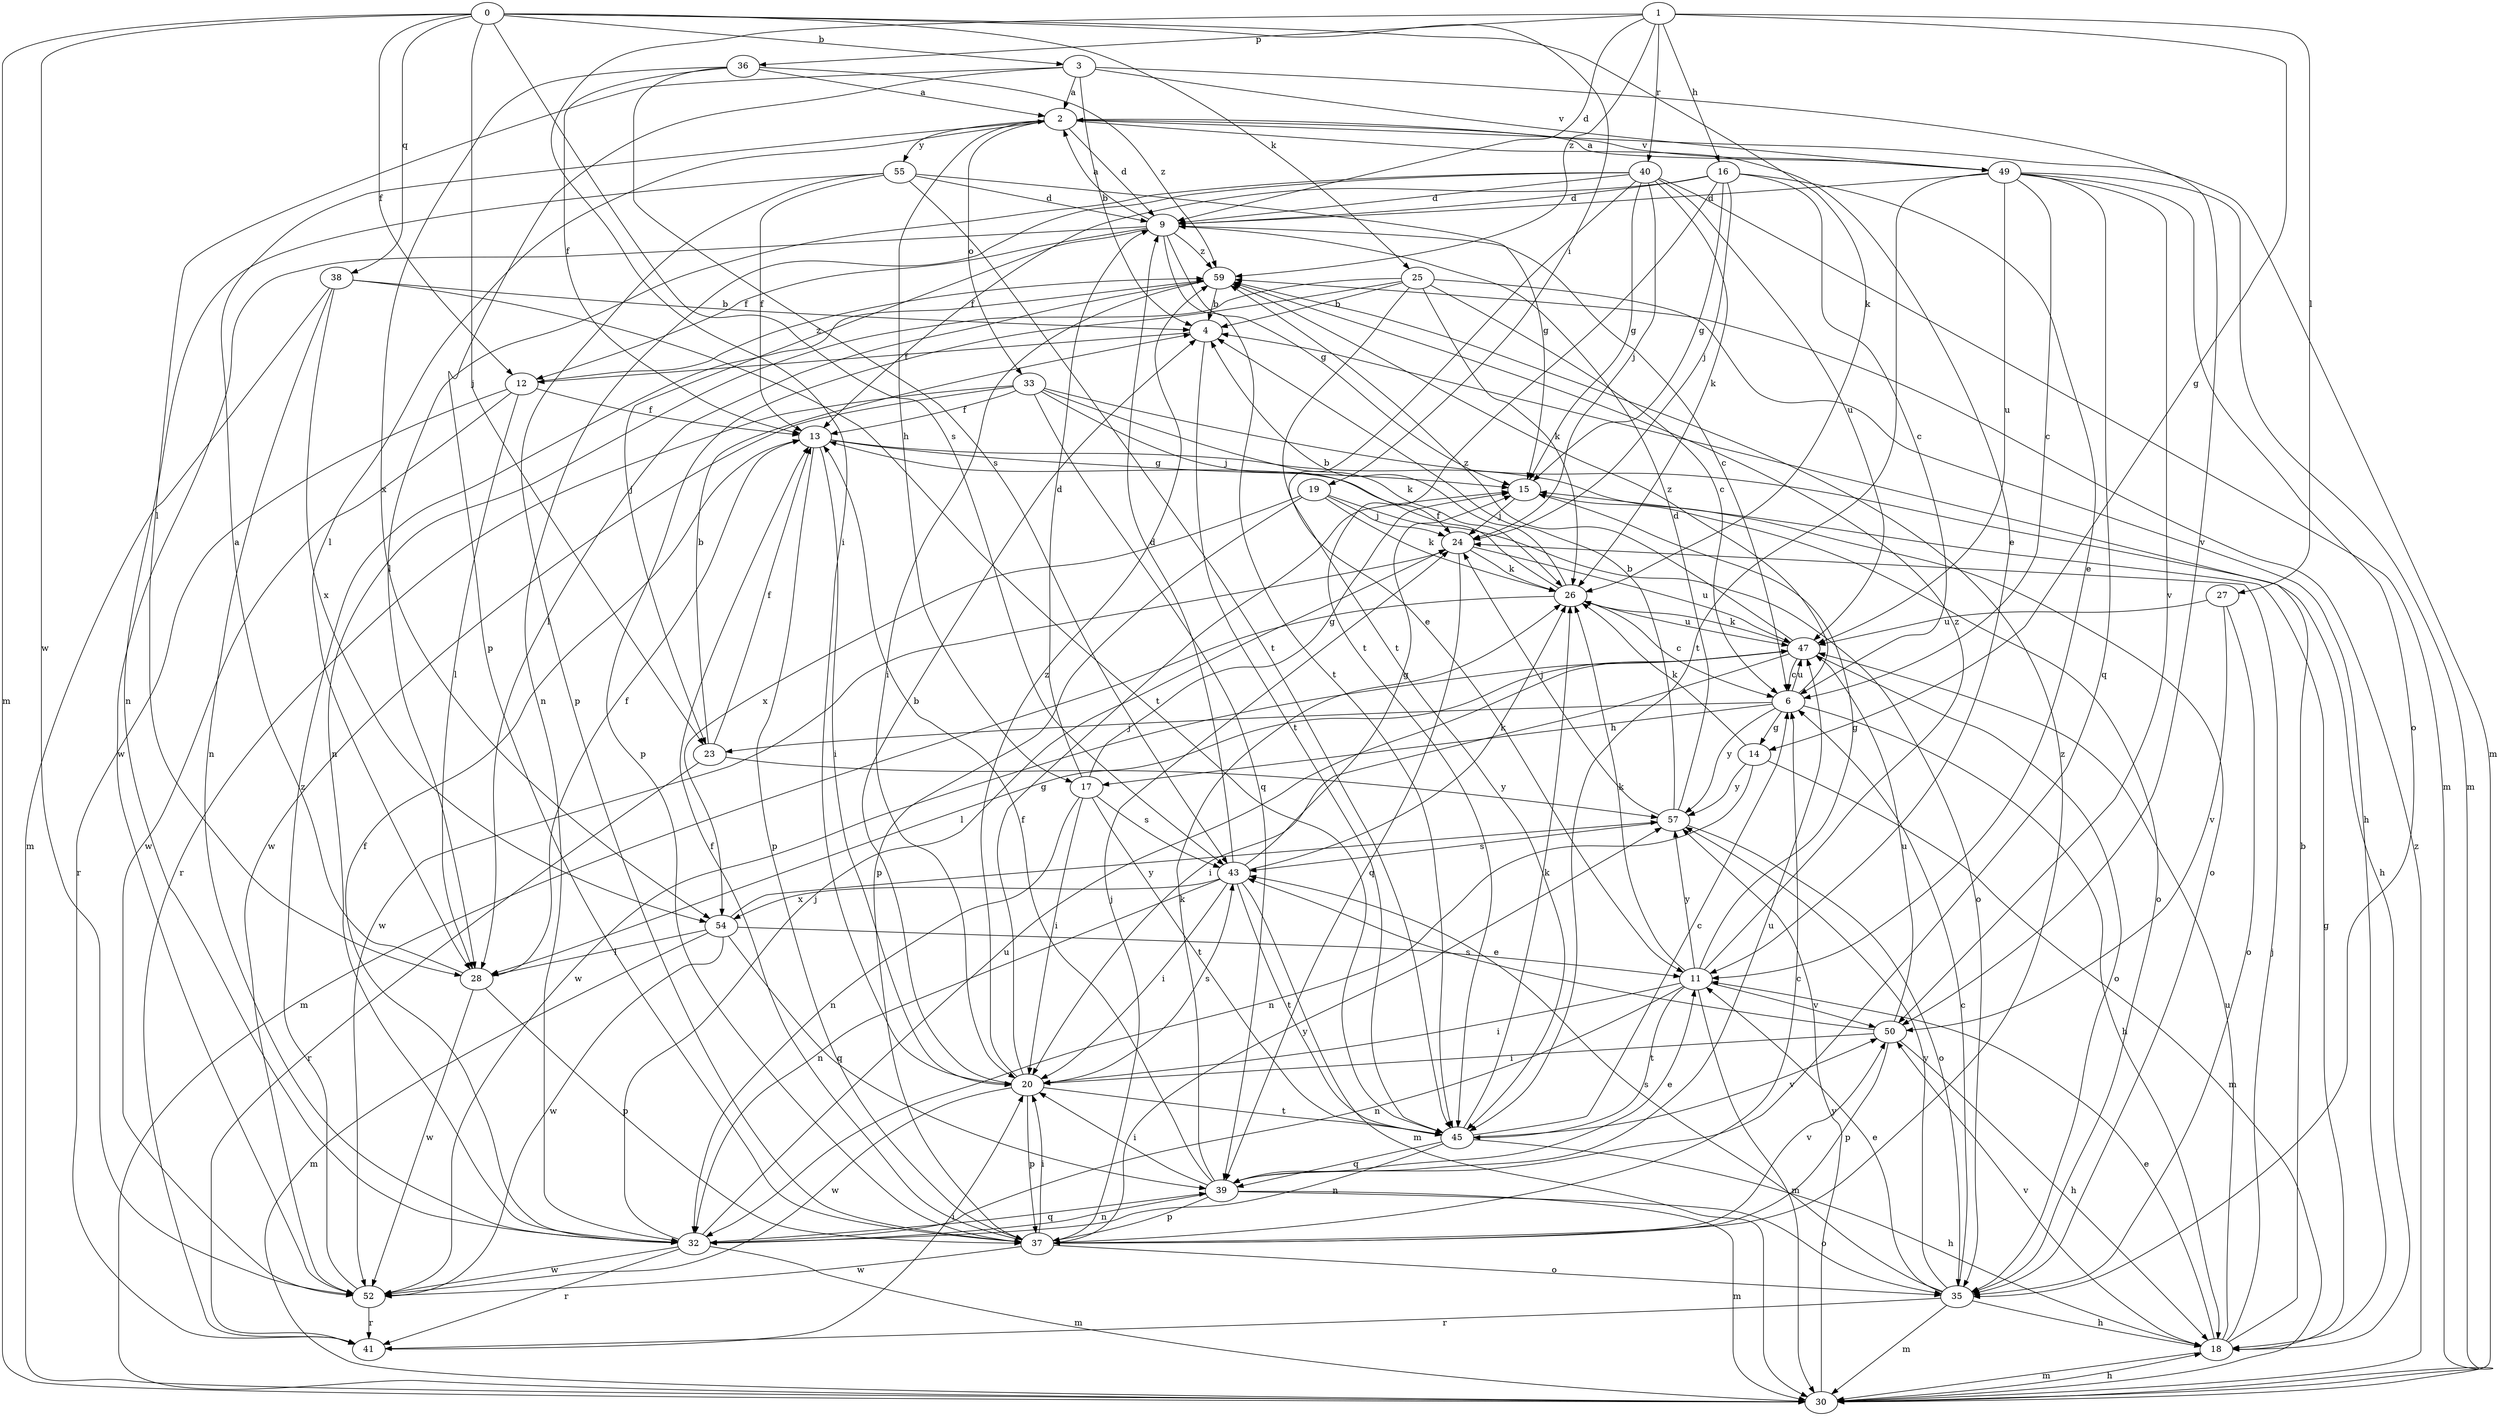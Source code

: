 strict digraph  {
0;
1;
2;
3;
4;
6;
9;
11;
12;
13;
14;
15;
16;
17;
18;
19;
20;
23;
24;
25;
26;
27;
28;
30;
32;
33;
35;
36;
37;
38;
39;
40;
41;
43;
45;
47;
49;
50;
52;
54;
55;
57;
59;
0 -> 3  [label=b];
0 -> 12  [label=f];
0 -> 19  [label=i];
0 -> 23  [label=j];
0 -> 25  [label=k];
0 -> 26  [label=k];
0 -> 30  [label=m];
0 -> 38  [label=q];
0 -> 43  [label=s];
0 -> 52  [label=w];
1 -> 9  [label=d];
1 -> 14  [label=g];
1 -> 16  [label=h];
1 -> 20  [label=i];
1 -> 27  [label=l];
1 -> 36  [label=p];
1 -> 40  [label=r];
1 -> 59  [label=z];
2 -> 9  [label=d];
2 -> 11  [label=e];
2 -> 17  [label=h];
2 -> 28  [label=l];
2 -> 30  [label=m];
2 -> 33  [label=o];
2 -> 49  [label=v];
2 -> 55  [label=y];
3 -> 2  [label=a];
3 -> 4  [label=b];
3 -> 28  [label=l];
3 -> 37  [label=p];
3 -> 49  [label=v];
3 -> 50  [label=v];
4 -> 12  [label=f];
4 -> 45  [label=t];
6 -> 14  [label=g];
6 -> 17  [label=h];
6 -> 18  [label=h];
6 -> 23  [label=j];
6 -> 47  [label=u];
6 -> 57  [label=y];
6 -> 59  [label=z];
9 -> 2  [label=a];
9 -> 6  [label=c];
9 -> 12  [label=f];
9 -> 15  [label=g];
9 -> 23  [label=j];
9 -> 45  [label=t];
9 -> 52  [label=w];
9 -> 59  [label=z];
11 -> 15  [label=g];
11 -> 20  [label=i];
11 -> 26  [label=k];
11 -> 30  [label=m];
11 -> 32  [label=n];
11 -> 45  [label=t];
11 -> 50  [label=v];
11 -> 57  [label=y];
11 -> 59  [label=z];
12 -> 13  [label=f];
12 -> 28  [label=l];
12 -> 41  [label=r];
12 -> 52  [label=w];
12 -> 59  [label=z];
13 -> 15  [label=g];
13 -> 20  [label=i];
13 -> 35  [label=o];
13 -> 37  [label=p];
14 -> 26  [label=k];
14 -> 30  [label=m];
14 -> 32  [label=n];
14 -> 57  [label=y];
15 -> 24  [label=j];
15 -> 35  [label=o];
16 -> 6  [label=c];
16 -> 9  [label=d];
16 -> 11  [label=e];
16 -> 13  [label=f];
16 -> 15  [label=g];
16 -> 24  [label=j];
16 -> 45  [label=t];
17 -> 9  [label=d];
17 -> 15  [label=g];
17 -> 20  [label=i];
17 -> 32  [label=n];
17 -> 43  [label=s];
17 -> 45  [label=t];
18 -> 4  [label=b];
18 -> 11  [label=e];
18 -> 15  [label=g];
18 -> 24  [label=j];
18 -> 30  [label=m];
18 -> 47  [label=u];
18 -> 50  [label=v];
19 -> 24  [label=j];
19 -> 26  [label=k];
19 -> 35  [label=o];
19 -> 37  [label=p];
19 -> 54  [label=x];
20 -> 4  [label=b];
20 -> 15  [label=g];
20 -> 37  [label=p];
20 -> 43  [label=s];
20 -> 45  [label=t];
20 -> 52  [label=w];
20 -> 59  [label=z];
23 -> 4  [label=b];
23 -> 13  [label=f];
23 -> 41  [label=r];
23 -> 57  [label=y];
24 -> 26  [label=k];
24 -> 39  [label=q];
24 -> 47  [label=u];
24 -> 52  [label=w];
25 -> 4  [label=b];
25 -> 6  [label=c];
25 -> 11  [label=e];
25 -> 18  [label=h];
25 -> 26  [label=k];
25 -> 32  [label=n];
25 -> 37  [label=p];
26 -> 4  [label=b];
26 -> 6  [label=c];
26 -> 13  [label=f];
26 -> 30  [label=m];
26 -> 47  [label=u];
27 -> 35  [label=o];
27 -> 47  [label=u];
27 -> 50  [label=v];
28 -> 2  [label=a];
28 -> 13  [label=f];
28 -> 37  [label=p];
28 -> 52  [label=w];
30 -> 18  [label=h];
30 -> 57  [label=y];
30 -> 59  [label=z];
32 -> 13  [label=f];
32 -> 24  [label=j];
32 -> 30  [label=m];
32 -> 39  [label=q];
32 -> 41  [label=r];
32 -> 47  [label=u];
32 -> 52  [label=w];
33 -> 13  [label=f];
33 -> 18  [label=h];
33 -> 24  [label=j];
33 -> 26  [label=k];
33 -> 39  [label=q];
33 -> 41  [label=r];
33 -> 52  [label=w];
35 -> 6  [label=c];
35 -> 11  [label=e];
35 -> 18  [label=h];
35 -> 30  [label=m];
35 -> 41  [label=r];
35 -> 43  [label=s];
35 -> 57  [label=y];
36 -> 2  [label=a];
36 -> 13  [label=f];
36 -> 43  [label=s];
36 -> 54  [label=x];
36 -> 59  [label=z];
37 -> 6  [label=c];
37 -> 13  [label=f];
37 -> 20  [label=i];
37 -> 24  [label=j];
37 -> 35  [label=o];
37 -> 50  [label=v];
37 -> 52  [label=w];
37 -> 57  [label=y];
37 -> 59  [label=z];
38 -> 4  [label=b];
38 -> 30  [label=m];
38 -> 32  [label=n];
38 -> 45  [label=t];
38 -> 54  [label=x];
39 -> 11  [label=e];
39 -> 13  [label=f];
39 -> 20  [label=i];
39 -> 26  [label=k];
39 -> 30  [label=m];
39 -> 32  [label=n];
39 -> 35  [label=o];
39 -> 37  [label=p];
39 -> 47  [label=u];
40 -> 9  [label=d];
40 -> 15  [label=g];
40 -> 24  [label=j];
40 -> 26  [label=k];
40 -> 28  [label=l];
40 -> 30  [label=m];
40 -> 32  [label=n];
40 -> 45  [label=t];
40 -> 47  [label=u];
41 -> 20  [label=i];
43 -> 9  [label=d];
43 -> 15  [label=g];
43 -> 20  [label=i];
43 -> 26  [label=k];
43 -> 30  [label=m];
43 -> 32  [label=n];
43 -> 45  [label=t];
43 -> 54  [label=x];
45 -> 6  [label=c];
45 -> 18  [label=h];
45 -> 26  [label=k];
45 -> 32  [label=n];
45 -> 39  [label=q];
45 -> 50  [label=v];
47 -> 6  [label=c];
47 -> 20  [label=i];
47 -> 26  [label=k];
47 -> 28  [label=l];
47 -> 35  [label=o];
47 -> 52  [label=w];
47 -> 59  [label=z];
49 -> 2  [label=a];
49 -> 6  [label=c];
49 -> 9  [label=d];
49 -> 30  [label=m];
49 -> 35  [label=o];
49 -> 39  [label=q];
49 -> 45  [label=t];
49 -> 47  [label=u];
49 -> 50  [label=v];
50 -> 18  [label=h];
50 -> 20  [label=i];
50 -> 37  [label=p];
50 -> 43  [label=s];
50 -> 47  [label=u];
52 -> 41  [label=r];
52 -> 59  [label=z];
54 -> 11  [label=e];
54 -> 28  [label=l];
54 -> 30  [label=m];
54 -> 39  [label=q];
54 -> 52  [label=w];
54 -> 57  [label=y];
55 -> 9  [label=d];
55 -> 13  [label=f];
55 -> 15  [label=g];
55 -> 32  [label=n];
55 -> 37  [label=p];
55 -> 45  [label=t];
57 -> 4  [label=b];
57 -> 9  [label=d];
57 -> 24  [label=j];
57 -> 35  [label=o];
57 -> 43  [label=s];
59 -> 4  [label=b];
59 -> 20  [label=i];
59 -> 28  [label=l];
}
